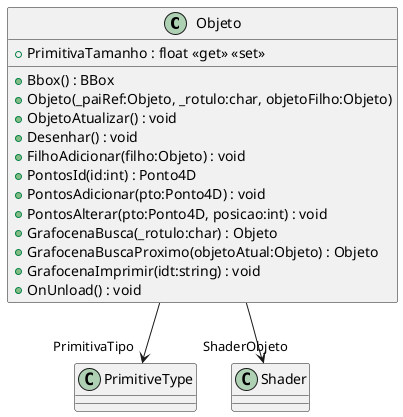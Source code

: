 @startuml
class Objeto {
    + PrimitivaTamanho : float <<get>> <<set>>
    + Bbox() : BBox
    + Objeto(_paiRef:Objeto, _rotulo:char, objetoFilho:Objeto)
    + ObjetoAtualizar() : void
    + Desenhar() : void
    + FilhoAdicionar(filho:Objeto) : void
    + PontosId(id:int) : Ponto4D
    + PontosAdicionar(pto:Ponto4D) : void
    + PontosAlterar(pto:Ponto4D, posicao:int) : void
    + GrafocenaBusca(_rotulo:char) : Objeto
    + GrafocenaBuscaProximo(objetoAtual:Objeto) : Objeto
    + GrafocenaImprimir(idt:string) : void
    + OnUnload() : void
}
Objeto --> "PrimitivaTipo" PrimitiveType
Objeto --> "ShaderObjeto" Shader
@enduml
